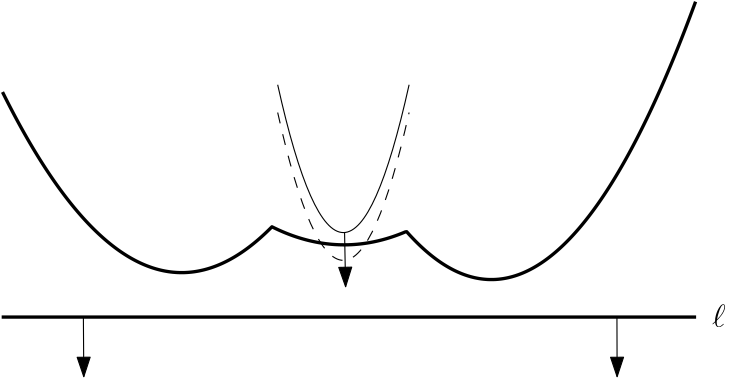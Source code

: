 <?xml version="1.0"?>
<!DOCTYPE ipe SYSTEM "ipe.dtd">
<ipe version="70218" creator="Ipe 7.2.24">
<info created="D:20220615051133" modified="D:20220615051658"/>
<ipestyle name="basic">
<symbol name="arrow/arc(spx)">
<path stroke="sym-stroke" fill="sym-stroke" pen="sym-pen">
0 0 m
-1 0.333 l
-1 -0.333 l
h
</path>
</symbol>
<symbol name="arrow/farc(spx)">
<path stroke="sym-stroke" fill="white" pen="sym-pen">
0 0 m
-1 0.333 l
-1 -0.333 l
h
</path>
</symbol>
<symbol name="arrow/ptarc(spx)">
<path stroke="sym-stroke" fill="sym-stroke" pen="sym-pen">
0 0 m
-1 0.333 l
-0.8 0 l
-1 -0.333 l
h
</path>
</symbol>
<symbol name="arrow/fptarc(spx)">
<path stroke="sym-stroke" fill="white" pen="sym-pen">
0 0 m
-1 0.333 l
-0.8 0 l
-1 -0.333 l
h
</path>
</symbol>
<symbol name="mark/circle(sx)" transformations="translations">
<path fill="sym-stroke">
0.6 0 0 0.6 0 0 e
0.4 0 0 0.4 0 0 e
</path>
</symbol>
<symbol name="mark/disk(sx)" transformations="translations">
<path fill="sym-stroke">
0.6 0 0 0.6 0 0 e
</path>
</symbol>
<symbol name="mark/fdisk(sfx)" transformations="translations">
<group>
<path fill="sym-fill">
0.5 0 0 0.5 0 0 e
</path>
<path fill="sym-stroke" fillrule="eofill">
0.6 0 0 0.6 0 0 e
0.4 0 0 0.4 0 0 e
</path>
</group>
</symbol>
<symbol name="mark/box(sx)" transformations="translations">
<path fill="sym-stroke" fillrule="eofill">
-0.6 -0.6 m
0.6 -0.6 l
0.6 0.6 l
-0.6 0.6 l
h
-0.4 -0.4 m
0.4 -0.4 l
0.4 0.4 l
-0.4 0.4 l
h
</path>
</symbol>
<symbol name="mark/square(sx)" transformations="translations">
<path fill="sym-stroke">
-0.6 -0.6 m
0.6 -0.6 l
0.6 0.6 l
-0.6 0.6 l
h
</path>
</symbol>
<symbol name="mark/fsquare(sfx)" transformations="translations">
<group>
<path fill="sym-fill">
-0.5 -0.5 m
0.5 -0.5 l
0.5 0.5 l
-0.5 0.5 l
h
</path>
<path fill="sym-stroke" fillrule="eofill">
-0.6 -0.6 m
0.6 -0.6 l
0.6 0.6 l
-0.6 0.6 l
h
-0.4 -0.4 m
0.4 -0.4 l
0.4 0.4 l
-0.4 0.4 l
h
</path>
</group>
</symbol>
<symbol name="mark/cross(sx)" transformations="translations">
<group>
<path fill="sym-stroke">
-0.43 -0.57 m
0.57 0.43 l
0.43 0.57 l
-0.57 -0.43 l
h
</path>
<path fill="sym-stroke">
-0.43 0.57 m
0.57 -0.43 l
0.43 -0.57 l
-0.57 0.43 l
h
</path>
</group>
</symbol>
<symbol name="arrow/fnormal(spx)">
<path stroke="sym-stroke" fill="white" pen="sym-pen">
0 0 m
-1 0.333 l
-1 -0.333 l
h
</path>
</symbol>
<symbol name="arrow/pointed(spx)">
<path stroke="sym-stroke" fill="sym-stroke" pen="sym-pen">
0 0 m
-1 0.333 l
-0.8 0 l
-1 -0.333 l
h
</path>
</symbol>
<symbol name="arrow/fpointed(spx)">
<path stroke="sym-stroke" fill="white" pen="sym-pen">
0 0 m
-1 0.333 l
-0.8 0 l
-1 -0.333 l
h
</path>
</symbol>
<symbol name="arrow/linear(spx)">
<path stroke="sym-stroke" pen="sym-pen">
-1 0.333 m
0 0 l
-1 -0.333 l
</path>
</symbol>
<symbol name="arrow/fdouble(spx)">
<path stroke="sym-stroke" fill="white" pen="sym-pen">
0 0 m
-1 0.333 l
-1 -0.333 l
h
-1 0 m
-2 0.333 l
-2 -0.333 l
h
</path>
</symbol>
<symbol name="arrow/double(spx)">
<path stroke="sym-stroke" fill="sym-stroke" pen="sym-pen">
0 0 m
-1 0.333 l
-1 -0.333 l
h
-1 0 m
-2 0.333 l
-2 -0.333 l
h
</path>
</symbol>
<symbol name="arrow/mid-normal(spx)">
<path stroke="sym-stroke" fill="sym-stroke" pen="sym-pen">
0.5 0 m
-0.5 0.333 l
-0.5 -0.333 l
h
</path>
</symbol>
<symbol name="arrow/mid-fnormal(spx)">
<path stroke="sym-stroke" fill="white" pen="sym-pen">
0.5 0 m
-0.5 0.333 l
-0.5 -0.333 l
h
</path>
</symbol>
<symbol name="arrow/mid-pointed(spx)">
<path stroke="sym-stroke" fill="sym-stroke" pen="sym-pen">
0.5 0 m
-0.5 0.333 l
-0.3 0 l
-0.5 -0.333 l
h
</path>
</symbol>
<symbol name="arrow/mid-fpointed(spx)">
<path stroke="sym-stroke" fill="white" pen="sym-pen">
0.5 0 m
-0.5 0.333 l
-0.3 0 l
-0.5 -0.333 l
h
</path>
</symbol>
<symbol name="arrow/mid-double(spx)">
<path stroke="sym-stroke" fill="sym-stroke" pen="sym-pen">
1 0 m
0 0.333 l
0 -0.333 l
h
0 0 m
-1 0.333 l
-1 -0.333 l
h
</path>
</symbol>
<symbol name="arrow/mid-fdouble(spx)">
<path stroke="sym-stroke" fill="white" pen="sym-pen">
1 0 m
0 0.333 l
0 -0.333 l
h
0 0 m
-1 0.333 l
-1 -0.333 l
h
</path>
</symbol>
<anglesize name="22.5 deg" value="22.5"/>
<anglesize name="30 deg" value="30"/>
<anglesize name="45 deg" value="45"/>
<anglesize name="60 deg" value="60"/>
<anglesize name="90 deg" value="90"/>
<arrowsize name="large" value="10"/>
<arrowsize name="small" value="5"/>
<arrowsize name="tiny" value="3"/>
<color name="blue" value="0 0 1"/>
<color name="brown" value="0.647 0.165 0.165"/>
<color name="darkblue" value="0 0 0.545"/>
<color name="darkcyan" value="0 0.545 0.545"/>
<color name="darkgray" value="0.663"/>
<color name="darkgreen" value="0 0.392 0"/>
<color name="darkmagenta" value="0.545 0 0.545"/>
<color name="darkorange" value="1 0.549 0"/>
<color name="darkred" value="0.545 0 0"/>
<color name="gold" value="1 0.843 0"/>
<color name="gray" value="0.745"/>
<color name="green" value="0 1 0"/>
<color name="lightblue" value="0.678 0.847 0.902"/>
<color name="lightcyan" value="0.878 1 1"/>
<color name="lightgray" value="0.827"/>
<color name="lightgreen" value="0.565 0.933 0.565"/>
<color name="lightyellow" value="1 1 0.878"/>
<color name="navy" value="0 0 0.502"/>
<color name="orange" value="1 0.647 0"/>
<color name="pink" value="1 0.753 0.796"/>
<color name="purple" value="0.627 0.125 0.941"/>
<color name="red" value="1 0 0"/>
<color name="seagreen" value="0.18 0.545 0.341"/>
<color name="turquoise" value="0.251 0.878 0.816"/>
<color name="violet" value="0.933 0.51 0.933"/>
<color name="yellow" value="1 1 0"/>
<dashstyle name="dash dot dotted" value="[4 2 1 2 1 2] 0"/>
<dashstyle name="dash dotted" value="[4 2 1 2] 0"/>
<dashstyle name="dashed" value="[4] 0"/>
<dashstyle name="dotted" value="[1 3] 0"/>
<gridsize name="10 pts (~3.5 mm)" value="10"/>
<gridsize name="14 pts (~5 mm)" value="14"/>
<gridsize name="16 pts (~6 mm)" value="16"/>
<gridsize name="20 pts (~7 mm)" value="20"/>
<gridsize name="28 pts (~10 mm)" value="28"/>
<gridsize name="32 pts (~12 mm)" value="32"/>
<gridsize name="4 pts" value="4"/>
<gridsize name="56 pts (~20 mm)" value="56"/>
<gridsize name="8 pts (~3 mm)" value="8"/>
<opacity name="10%" value="0.1"/>
<opacity name="30%" value="0.3"/>
<opacity name="50%" value="0.5"/>
<opacity name="75%" value="0.75"/>
<pen name="fat" value="1.2"/>
<pen name="heavier" value="0.8"/>
<pen name="ultrafat" value="2"/>
<symbolsize name="large" value="5"/>
<symbolsize name="small" value="2"/>
<symbolsize name="tiny" value="1.1"/>
<textsize name="Huge" value="\Huge"/>
<textsize name="LARGE" value="\LARGE"/>
<textsize name="Large" value="\Large"/>
<textsize name="footnote" value="\footnotesize"/>
<textsize name="huge" value="\huge"/>
<textsize name="large" value="\large"/>
<textsize name="small" value="\small"/>
<textsize name="tiny" value="\tiny"/>
<textstyle name="center" begin="\begin{center}" end="\end{center}"/>
<textstyle name="item" begin="\begin{itemize}\item{}" end="\end{itemize}"/>
<textstyle name="itemize" begin="\begin{itemize}" end="\end{itemize}"/>
<tiling name="falling" angle="-60" step="4" width="1"/>
<tiling name="rising" angle="30" step="4" width="1"/>
</ipestyle>
<page>
<layer name="alpha"/>
<view layers="alpha" active="alpha"/>
<path layer="alpha" matrix="1 0 0 1 2.43706 638.972" stroke="black" pen="fat">
0 70.5 m
250 70.5 l
</path>
<path matrix="1 0 0 1 2.74016 638.972" stroke="black" pen="fat">
0 151.504 m
0.5 150.5 l
1 149.504 l
1.5 148.516 l
2 147.535 l
2.5 146.563 l
3 145.598 l
3.5 144.641 l
4 143.691 l
4.5 142.75 l
5 141.816 l
5.5 140.891 l
6 139.973 l
6.5 139.063 l
7 138.16 l
7.5 137.266 l
8 136.379 l
8.5 135.5 l
9 134.629 l
9.5 133.766 l
10 132.91 l
10.5 132.063 l
11 131.223 l
11.5 130.391 l
12 129.566 l
12.5 128.75 l
13 127.941 l
13.5 127.141 l
14 126.348 l
14.5 125.563 l
15 124.785 l
15.5 124.016 l
16 123.254 l
16.5 122.5 l
17 121.754 l
17.5 121.016 l
18 120.285 l
18.5 119.563 l
19 118.848 l
19.5 118.141 l
20 117.441 l
20.5 116.75 l
21 116.066 l
21.5 115.391 l
22 114.723 l
22.5 114.063 l
23 113.41 l
23.5 112.766 l
24 112.129 l
24.5 111.5 l
25 110.879 l
25.5 110.266 l
26 109.66 l
26.5 109.063 l
27 108.473 l
27.5 107.891 l
28 107.316 l
28.5 106.75 l
29 106.191 l
29.5 105.641 l
30 105.098 l
30.5 104.563 l
31 104.035 l
31.5 103.516 l
32 103.004 l
32.5 102.5 l
33 102.004 l
33.5 101.516 l
34 101.035 l
34.5 100.563 l
35 100.098 l
35.5 99.6406 l
36 99.1914 l
36.5 98.75 l
37 98.3164 l
37.5 97.8906 l
38 97.4727 l
38.5 97.0625 l
39 96.6602 l
39.5 96.2656 l
40 95.8789 l
40.5 95.5 l
41 95.1289 l
41.5 94.7656 l
42 94.4102 l
42.5 94.0625 l
43 93.7227 l
43.5 93.3906 l
44 93.0664 l
44.5 92.75 l
45 92.4414 l
45.5 92.1406 l
46 91.8477 l
46.5 91.5625 l
47 91.2852 l
47.5 91.0156 l
48 90.7539 l
48.5 90.5 l
49 90.2539 l
49.5 90.0156 l
50 89.7852 l
50.5 89.5625 l
51 89.3477 l
51.5 89.1406 l
52 88.9414 l
52.5 88.75 l
53 88.5664 l
53.5 88.3906 l
54 88.2227 l
54.5 88.0625 l
55 87.9102 l
55.5 87.7656 l
56 87.6289 l
56.5 87.5 l
57 87.3789 l
57.5 87.2656 l
58 87.1602 l
58.5 87.0625 l
59 86.9727 l
59.5 86.8906 l
60 86.8164 l
60.5 86.75 l
61 86.6914 l
61.5 86.6406 l
62 86.5977 l
62.5 86.5625 l
63 86.5352 l
63.5 86.5156 l
64 86.5039 l
64.5 86.5 l
65 86.5039 l
65.5 86.5156 l
66 86.5352 l
66.5 86.5625 l
67 86.5977 l
67.5 86.6406 l
68 86.6914 l
68.5 86.75 l
69 86.8164 l
69.5 86.8906 l
70 86.9727 l
70.5 87.0625 l
71 87.1602 l
71.5 87.2656 l
72 87.3789 l
72.5 87.5 l
73 87.6289 l
73.5 87.7656 l
74 87.9102 l
74.5 88.0625 l
75 88.2227 l
75.5 88.3906 l
76 88.5664 l
76.5 88.75 l
77 88.9414 l
77.5 89.1406 l
78 89.3477 l
78.5 89.5625 l
79 89.7852 l
79.5 90.0156 l
80 90.2539 l
80.5 90.5 l
81 90.7539 l
81.5 91.0156 l
82 91.2852 l
82.5 91.5625 l
83 91.8477 l
83.5 92.1406 l
84 92.4414 l
84.5 92.75 l
85 93.0664 l
85.5 93.3906 l
86 93.7227 l
86.5 94.0625 l
87 94.4102 l
87.5 94.7656 l
88 95.1289 l
88.5 95.5 l
89 95.8789 l
89.5 96.2656 l
90 96.6602 l
90.5 97.0625 l
91 97.4727 l
91.5 97.8906 l
92 98.3164 l
92.5 98.75 l
93 99.1914 l
93.5 99.6406 l
94 100.098 l
94.5 100.563 l
95 101.035 l
95.5 101.516 l
96 102.004 l
96.5 102.5 l
97 103 l
97.5 102.752 l
98 102.51 l
98.5 102.272 l
99 102.038 l
99.5 101.81 l
100 101.587 l
100.5 101.368 l
101 101.154 l
101.5 100.945 l
102 100.74 l
102.5 100.541 l
103 100.346 l
103.5 100.156 l
104 99.9712 l
104.5 99.7909 l
105 99.6154 l
105.5 99.4447 l
106 99.2788 l
106.5 99.1178 l
107 98.9615 l
107.5 98.8101 l
108 98.6635 l
108.5 98.5216 l
109 98.3846 l
109.5 98.2524 l
110 98.125 l
110.5 98.0024 l
111 97.8846 l
111.5 97.7716 l
112 97.6635 l
112.5 97.5601 l
113 97.4615 l
113.5 97.3678 l
114 97.2788 l
114.5 97.1947 l
115 97.1154 l
115.5 97.0409 l
116 96.9712 l
116.5 96.9063 l
117 96.8462 l
117.5 96.7909 l
118 96.7404 l
118.5 96.6947 l
119 96.6538 l
119.5 96.6178 l
120 96.5865 l
120.5 96.5601 l
121 96.5385 l
121.5 96.5216 l
122 96.5096 l
122.5 96.5024 l
123 96.5 l
123.5 96.5024 l
124 96.5096 l
124.5 96.5216 l
125 96.5385 l
125.5 96.5601 l
126 96.5865 l
126.5 96.6178 l
127 96.6538 l
127.5 96.6947 l
128 96.7404 l
128.5 96.7909 l
129 96.8462 l
129.5 96.9063 l
130 96.9712 l
130.5 97.0409 l
131 97.1154 l
131.5 97.1947 l
132 97.2788 l
132.5 97.3678 l
133 97.4615 l
133.5 97.5601 l
134 97.6635 l
134.5 97.7716 l
135 97.8846 l
135.5 98.0024 l
136 98.125 l
136.5 98.2524 l
137 98.3846 l
137.5 98.5216 l
138 98.6635 l
138.5 98.8101 l
139 98.9615 l
139.5 99.1178 l
140 99.2788 l
140.5 99.4447 l
141 99.6154 l
141.5 99.7909 l
142 99.9712 l
142.5 100.156 l
143 100.346 l
143.5 100.541 l
144 100.74 l
144.5 100.945 l
145 101.154 l
145.5 101.227 l
146 100.667 l
146.5 100.116 l
147 99.5741 l
147.5 99.0417 l
148 98.5185 l
148.5 98.0046 l
149 97.5 l
149.5 97.0046 l
150 96.5185 l
150.5 96.0417 l
151 95.5741 l
151.5 95.1157 l
152 94.6667 l
152.5 94.2269 l
153 93.7963 l
153.5 93.375 l
154 92.963 l
154.5 92.5602 l
155 92.1667 l
155.5 91.7824 l
156 91.4074 l
156.5 91.0417 l
157 90.6852 l
157.5 90.338 l
158 90 l
158.5 89.6713 l
159 89.3519 l
159.5 89.0417 l
160 88.7407 l
160.5 88.4491 l
161 88.1667 l
161.5 87.8935 l
162 87.6296 l
162.5 87.375 l
163 87.1296 l
163.5 86.8935 l
164 86.6667 l
164.5 86.4491 l
165 86.2407 l
165.5 86.0417 l
166 85.8519 l
166.5 85.6713 l
167 85.5 l
167.5 85.338 l
168 85.1852 l
168.5 85.0417 l
169 84.9074 l
169.5 84.7824 l
170 84.6667 l
170.5 84.5602 l
171 84.463 l
171.5 84.375 l
172 84.2963 l
172.5 84.2269 l
173 84.1667 l
173.5 84.1157 l
174 84.0741 l
174.5 84.0417 l
175 84.0185 l
175.5 84.0046 l
176 84 l
176.5 84.0046 l
177 84.0185 l
177.5 84.0417 l
178 84.0741 l
178.5 84.1157 l
179 84.1667 l
179.5 84.2269 l
180 84.2963 l
180.5 84.375 l
181 84.463 l
181.5 84.5602 l
182 84.6667 l
182.5 84.7824 l
183 84.9074 l
183.5 85.0417 l
184 85.1852 l
184.5 85.338 l
185 85.5 l
185.5 85.6713 l
186 85.8519 l
186.5 86.0417 l
187 86.2407 l
187.5 86.4491 l
188 86.6667 l
188.5 86.8935 l
189 87.1296 l
189.5 87.375 l
190 87.6296 l
190.5 87.8935 l
191 88.1667 l
191.5 88.4491 l
192 88.7407 l
192.5 89.0417 l
193 89.3519 l
193.5 89.6713 l
194 90 l
194.5 90.338 l
195 90.6852 l
195.5 91.0417 l
196 91.4074 l
196.5 91.7824 l
197 92.1667 l
197.5 92.5602 l
198 92.963 l
198.5 93.375 l
199 93.7963 l
199.5 94.2269 l
200 94.6667 l
200.5 95.1157 l
201 95.5741 l
201.5 96.0417 l
202 96.5185 l
202.5 97.0046 l
203 97.5 l
203.5 98.0046 l
204 98.5185 l
204.5 99.0417 l
205 99.5741 l
205.5 100.116 l
206 100.667 l
206.5 101.227 l
207 101.796 l
207.5 102.375 l
208 102.963 l
208.5 103.56 l
209 104.167 l
209.5 104.782 l
210 105.407 l
210.5 106.042 l
211 106.685 l
211.5 107.338 l
212 108 l
212.5 108.671 l
213 109.352 l
213.5 110.042 l
214 110.741 l
214.5 111.449 l
215 112.167 l
215.5 112.894 l
216 113.63 l
216.5 114.375 l
217 115.13 l
217.5 115.894 l
218 116.667 l
218.5 117.449 l
219 118.241 l
219.5 119.042 l
220 119.852 l
220.5 120.671 l
221 121.5 l
221.5 122.338 l
222 123.185 l
222.5 124.042 l
223 124.907 l
223.5 125.782 l
224 126.667 l
224.5 127.56 l
225 128.463 l
225.5 129.375 l
226 130.296 l
226.5 131.227 l
227 132.167 l
227.5 133.116 l
228 134.074 l
228.5 135.042 l
229 136.019 l
229.5 137.005 l
230 138 l
230.5 139.005 l
231 140.019 l
231.5 141.042 l
232 142.074 l
232.5 143.116 l
233 144.167 l
233.5 145.227 l
234 146.296 l
234.5 147.375 l
235 148.463 l
235.5 149.56 l
236 150.667 l
236.5 151.782 l
237 152.907 l
237.5 154.042 l
238 155.185 l
238.5 156.338 l
239 157.5 l
239.5 158.671 l
240 159.852 l
240.5 161.042 l
241 162.241 l
241.5 163.449 l
242 164.667 l
242.5 165.894 l
243 167.13 l
243.5 168.375 l
244 169.63 l
244.5 170.894 l
245 172.167 l
245.5 173.449 l
246 174.741 l
246.5 176.042 l
247 177.352 l
247.5 178.671 l
248 180 l
248.5 181.338 l
249 182.685 l
249.5 184.042 l
</path>
<text matrix="1 0 0 1 160.615 19.1987" transformations="translations" pos="97.5576 686.634" stroke="black" type="label" width="4.912" height="8.302" depth="0" valign="baseline" size="large" style="math">\ell</text>
<path stroke="black" arrow="normal/normal">
223.936 709.472 m
224 688 l
</path>
<path stroke="black" arrow="normal/normal">
31.8572 709.472 m
32 688 l
</path>
<path matrix="0.739183 0 0 0.739183 -111.082 189.931" stroke="black">
288 816 m
320 672
352 816 c
</path>
<path matrix="0.739183 0 0 0.739183 -111.082 179.931" stroke="black" dash="dashed">
288 816 m
320 672
352 816 c
</path>
<path stroke="black" arrow="normal/normal">
125.881 739.9 m
126.255 720.393 l
</path>
</page>
</ipe>
